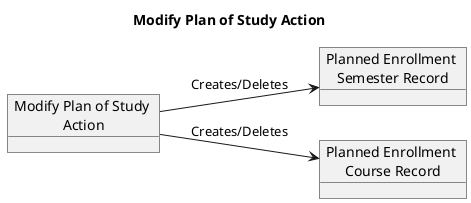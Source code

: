 @startuml modify-plan-of-study-action
    title Modify Plan of Study Action
    left to right direction

    object "Modify Plan of Study \nAction" as MPOS
    object "Planned Enrollment \nSemester Record" as PES
    object "Planned Enrollment \nCourse Record" as PEC

    MPOS --> PES : Creates/Deletes
    MPOS --> PEC : Creates/Deletes

@enduml